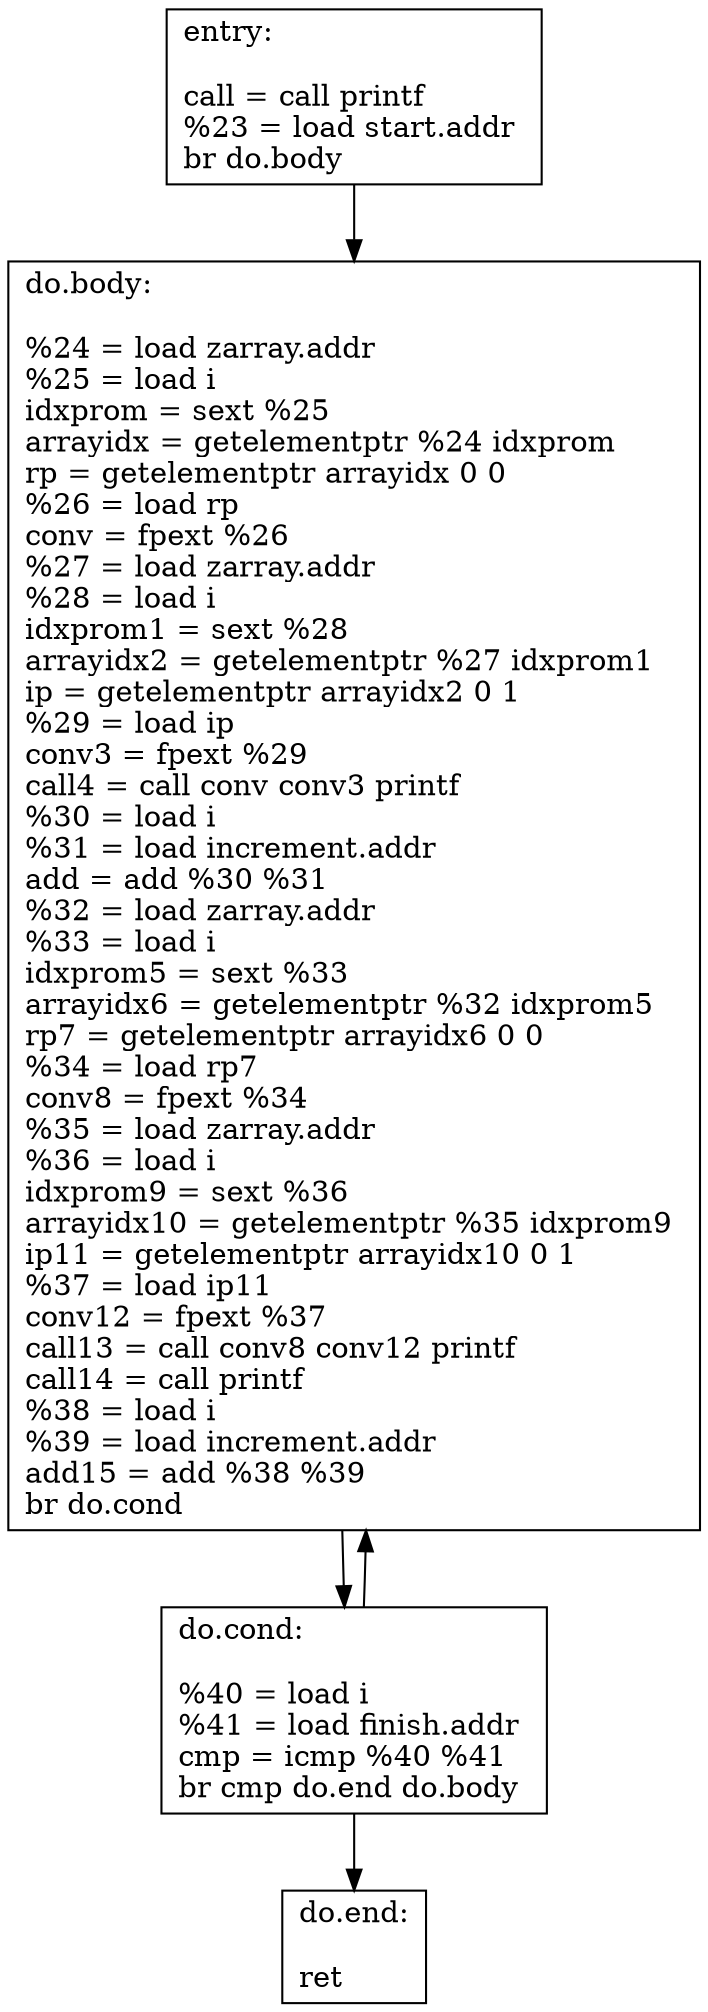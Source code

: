 digraph "CFG for 'Printcomplex' function" {
	entry[shape=record,
		label="{entry:\l\l
			call = call printf \l
			%23 = load start.addr \l
			br do.body \l
		}"
	];
	entry -> dobody;
	dobody[shape=record,
		label="{do.body:\l\l
			%24 = load zarray.addr \l
			%25 = load i \l
			idxprom = sext %25 \l
			arrayidx = getelementptr %24 idxprom \l
			rp = getelementptr arrayidx 0 0 \l
			%26 = load rp \l
			conv = fpext %26 \l
			%27 = load zarray.addr \l
			%28 = load i \l
			idxprom1 = sext %28 \l
			arrayidx2 = getelementptr %27 idxprom1 \l
			ip = getelementptr arrayidx2 0 1 \l
			%29 = load ip \l
			conv3 = fpext %29 \l
			call4 = call conv conv3 printf \l
			%30 = load i \l
			%31 = load increment.addr \l
			add = add %30 %31 \l
			%32 = load zarray.addr \l
			%33 = load i \l
			idxprom5 = sext %33 \l
			arrayidx6 = getelementptr %32 idxprom5 \l
			rp7 = getelementptr arrayidx6 0 0 \l
			%34 = load rp7 \l
			conv8 = fpext %34 \l
			%35 = load zarray.addr \l
			%36 = load i \l
			idxprom9 = sext %36 \l
			arrayidx10 = getelementptr %35 idxprom9 \l
			ip11 = getelementptr arrayidx10 0 1 \l
			%37 = load ip11 \l
			conv12 = fpext %37 \l
			call13 = call conv8 conv12 printf \l
			call14 = call printf \l
			%38 = load i \l
			%39 = load increment.addr \l
			add15 = add %38 %39 \l
			br do.cond \l
		}"
	];
	dobody -> docond;
	docond[shape=record,
		label="{do.cond:\l\l
			%40 = load i \l
			%41 = load finish.addr \l
			cmp = icmp %40 %41 \l
			br cmp do.end do.body \l
		}"
	];
	docond -> dobody;
	docond -> doend;
	doend[shape=record,
		label="{do.end:\l\l
			ret \l
		}"
	];
}
